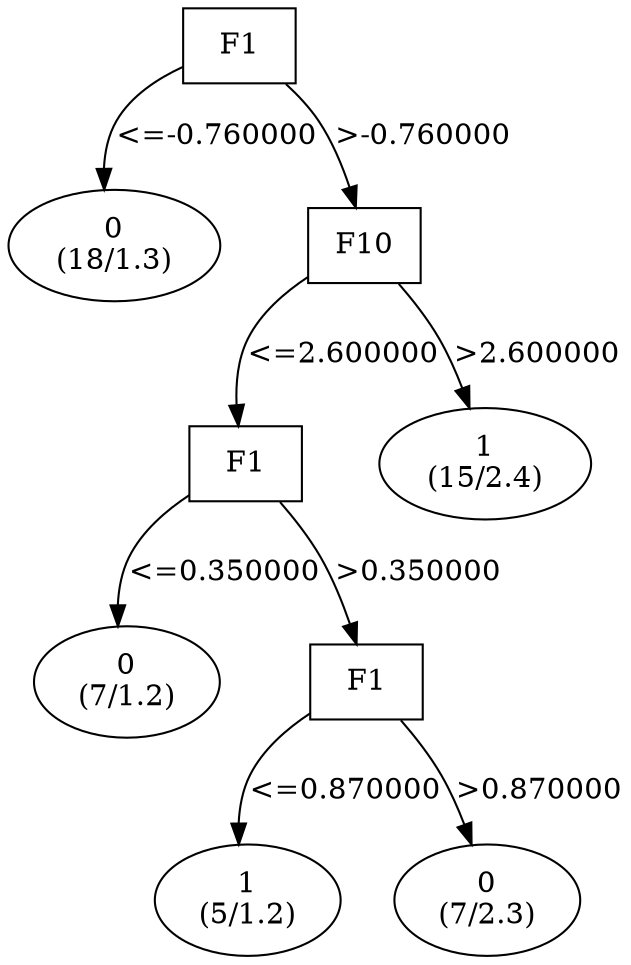 digraph YaDT {
n0 [ shape=box, label="F1\n"]
n0 -> n1 [label="<=-0.760000"]
n1 [ shape=ellipse, label="0\n(18/1.3)"]
n0 -> n2 [label=">-0.760000"]
n2 [ shape=box, label="F10\n"]
n2 -> n3 [label="<=2.600000"]
n3 [ shape=box, label="F1\n"]
n3 -> n4 [label="<=0.350000"]
n4 [ shape=ellipse, label="0\n(7/1.2)"]
n3 -> n5 [label=">0.350000"]
n5 [ shape=box, label="F1\n"]
n5 -> n6 [label="<=0.870000"]
n6 [ shape=ellipse, label="1\n(5/1.2)"]
n5 -> n7 [label=">0.870000"]
n7 [ shape=ellipse, label="0\n(7/2.3)"]
n2 -> n10 [label=">2.600000"]
n10 [ shape=ellipse, label="1\n(15/2.4)"]
}
